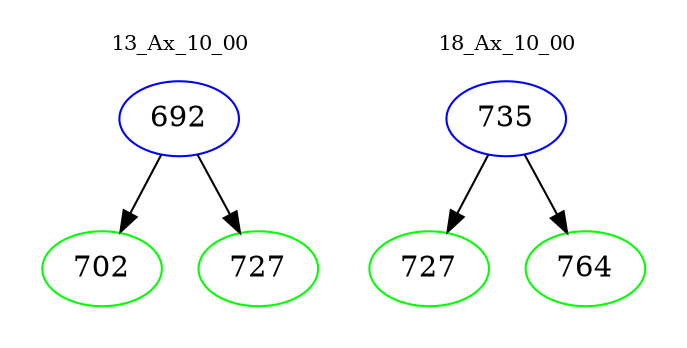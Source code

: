 digraph{
subgraph cluster_0 {
color = white
label = "13_Ax_10_00";
fontsize=10;
T0_692 [label="692", color="blue"]
T0_692 -> T0_702 [color="black"]
T0_702 [label="702", color="green"]
T0_692 -> T0_727 [color="black"]
T0_727 [label="727", color="green"]
}
subgraph cluster_1 {
color = white
label = "18_Ax_10_00";
fontsize=10;
T1_735 [label="735", color="blue"]
T1_735 -> T1_727 [color="black"]
T1_727 [label="727", color="green"]
T1_735 -> T1_764 [color="black"]
T1_764 [label="764", color="green"]
}
}
